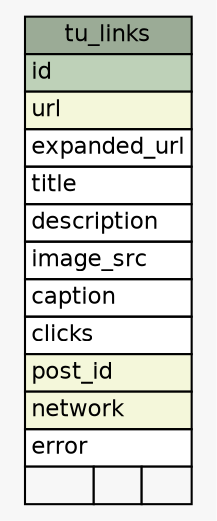 // dot 2.26.3 on Linux 3.0.0-1-amd64
// SchemaSpy rev 590
digraph "tu_links" {
  graph [
    rankdir="RL"
    bgcolor="#f7f7f7"
    nodesep="0.18"
    ranksep="0.46"
    fontname="Helvetica"
    fontsize="11"
  ];
  node [
    fontname="Helvetica"
    fontsize="11"
    shape="plaintext"
  ];
  edge [
    arrowsize="0.8"
  ];
  "tu_links" [
    label=<
    <TABLE BORDER="0" CELLBORDER="1" CELLSPACING="0" BGCOLOR="#ffffff">
      <TR><TD COLSPAN="3" BGCOLOR="#9bab96" ALIGN="CENTER">tu_links</TD></TR>
      <TR><TD PORT="id" COLSPAN="3" BGCOLOR="#bed1b8" ALIGN="LEFT">id</TD></TR>
      <TR><TD PORT="url" COLSPAN="3" BGCOLOR="#f4f7da" ALIGN="LEFT">url</TD></TR>
      <TR><TD PORT="expanded_url" COLSPAN="3" ALIGN="LEFT">expanded_url</TD></TR>
      <TR><TD PORT="title" COLSPAN="3" ALIGN="LEFT">title</TD></TR>
      <TR><TD PORT="description" COLSPAN="3" ALIGN="LEFT">description</TD></TR>
      <TR><TD PORT="image_src" COLSPAN="3" ALIGN="LEFT">image_src</TD></TR>
      <TR><TD PORT="caption" COLSPAN="3" ALIGN="LEFT">caption</TD></TR>
      <TR><TD PORT="clicks" COLSPAN="3" ALIGN="LEFT">clicks</TD></TR>
      <TR><TD PORT="post_id" COLSPAN="3" BGCOLOR="#f4f7da" ALIGN="LEFT">post_id</TD></TR>
      <TR><TD PORT="network" COLSPAN="3" BGCOLOR="#f4f7da" ALIGN="LEFT">network</TD></TR>
      <TR><TD PORT="error" COLSPAN="3" ALIGN="LEFT">error</TD></TR>
      <TR><TD ALIGN="LEFT" BGCOLOR="#f7f7f7">  </TD><TD ALIGN="RIGHT" BGCOLOR="#f7f7f7">  </TD><TD ALIGN="RIGHT" BGCOLOR="#f7f7f7">  </TD></TR>
    </TABLE>>
    URL="tables/tu_links.html"
    tooltip="tu_links"
  ];
}
